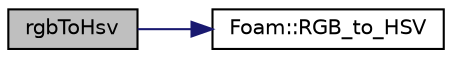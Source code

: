 digraph "rgbToHsv"
{
  bgcolor="transparent";
  edge [fontname="Helvetica",fontsize="10",labelfontname="Helvetica",labelfontsize="10"];
  node [fontname="Helvetica",fontsize="10",shape=record];
  rankdir="LR";
  Node1 [label="rgbToHsv",height=0.2,width=0.4,color="black", fillcolor="grey75", style="filled" fontcolor="black"];
  Node1 -> Node2 [color="midnightblue",fontsize="10",style="solid",fontname="Helvetica"];
  Node2 [label="Foam::RGB_to_HSV",height=0.2,width=0.4,color="black",URL="$namespaceFoam.html#a53d10a6d0f1e29a774f54a1bb043fcca"];
}
